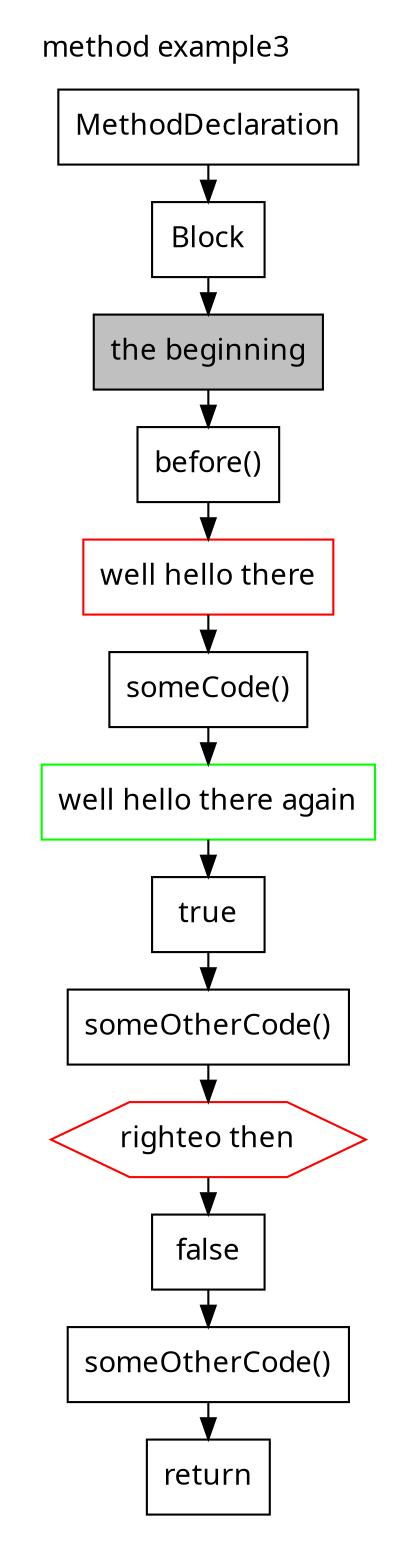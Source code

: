 digraph G_14 {
  node [
    shape = rect;
    fontname = "Handlee";
  ]
  edge [
    fontname = "Handlee";
  ]
  bgcolor = transparent;
  fontname = "Handlee";
  compound = true;
  s_161 [
    class = "methodDeclaration";
    label = "MethodDeclaration";
    fillcolor = white;
    style = filled;
  ];
  s_161_3 [
    class = "block";
    label = "Block";
    fillcolor = white;
    style = filled;
  ];
  s_162 [
    class = "expressionStatement";
    label = "the beginning";
    fillcolor = grey;
    style = filled;
  ];
  s_162_2 [
    class = "methodInvocation";
    label = "before()";
    fillcolor = white;
    style = filled;
  ];
  s_163 [
    class = "expressionStatement something";
    label = "well hello there";
    fillcolor = white;
    color = red;
    style = filled;
  ];
  s_163_2 [
    class = "methodInvocation";
    label = "someCode()";
    fillcolor = white;
    style = filled;
  ];
  s_164 [
    class = "special expressionStatement something";
    label = "well hello there again";
    fillcolor = white;
    color = green;
    style = filled;
  ];
  s_164_2 [
    class = "methodInvocation";
    label = "someOtherCode()";
    fillcolor = white;
    style = filled;
  ];
  s_164_4 [
    class = "booleanLiteral literal";
    label = "true";
    fillcolor = white;
    style = filled;
  ];
  unique [
    class = "expressionStatement something";
    label = "righteo then";
    fillcolor = white;
    color = red;
    shape = hexagon;
    style = filled;
  ];
  s_165 [
    class = "methodInvocation";
    label = "someOtherCode()";
    fillcolor = white;
    style = filled;
  ];
  s_165_3 [
    class = "booleanLiteral literal";
    label = "false";
    fillcolor = white;
    style = filled;
  ];
  m_166 [
    class = "method end";
    label = "return";
    fillcolor = white;
    style = filled;
  ];
  s_161 -> s_161_3;
  s_161_3 -> s_162;
  s_162 -> s_162_2;
  s_162_2 -> s_163;
  s_163 -> s_163_2;
  s_163_2 -> s_164;
  s_164 -> s_164_4;
  s_164_4 -> s_164_2;
  s_164_2 -> unique;
  unique -> s_165_3;
  s_165_3 -> s_165;
  s_165 -> m_166;

  subgraph cluster_m_161 {
    label="method example3";
    labeljust = "l";
    ranksep = 0.5;
    pencolor = transparent;
    s_161; s_161_3; s_162; s_162_2; s_163; s_163_2; s_164; s_164_2; s_164_4; unique; s_165; s_165_3; m_166;
  }
}

